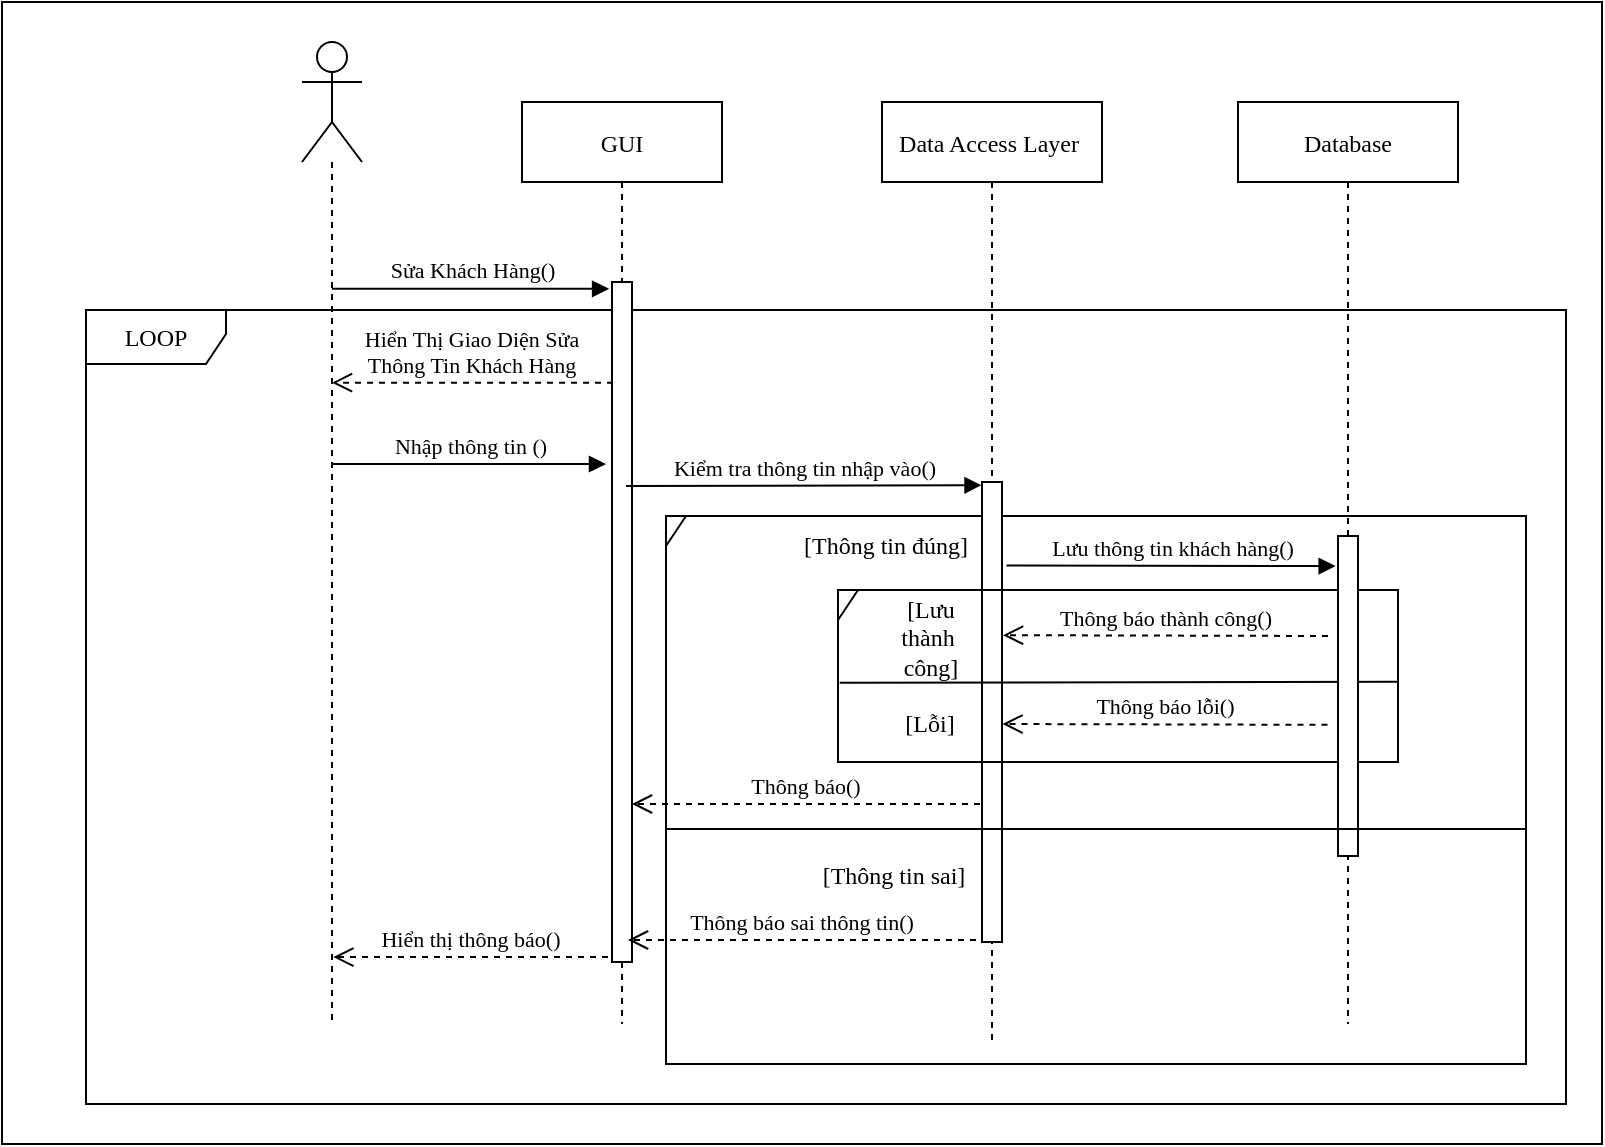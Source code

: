 <mxfile version="19.0.3" type="device"><diagram id="mBe-VG8i7p340mG9gmKE" name="Page-1"><mxGraphModel dx="2105" dy="581" grid="1" gridSize="10" guides="1" tooltips="1" connect="1" arrows="1" fold="1" page="1" pageScale="1" pageWidth="827" pageHeight="1169" math="0" shadow="0"><root><mxCell id="0"/><mxCell id="1" parent="0"/><mxCell id="7_WTgG8-rMNAtBISL9nM-1" value="" style="rounded=0;whiteSpace=wrap;html=1;fontFamily=Times New Roman;" parent="1" vertex="1"><mxGeometry x="-22" y="89" width="800" height="571" as="geometry"/></mxCell><mxCell id="7_WTgG8-rMNAtBISL9nM-35" value="LOOP" style="shape=umlFrame;whiteSpace=wrap;html=1;fontFamily=Times New Roman;width=70;height=27;" parent="1" vertex="1"><mxGeometry x="20" y="243" width="740" height="397" as="geometry"/></mxCell><mxCell id="7_WTgG8-rMNAtBISL9nM-2" value="" style="shape=umlFrame;whiteSpace=wrap;html=1;fontFamily=Times New Roman;width=10;height=15;" parent="1" vertex="1"><mxGeometry x="310" y="346" width="430" height="274" as="geometry"/></mxCell><mxCell id="7_WTgG8-rMNAtBISL9nM-3" value="GUI" style="shape=umlLifeline;perimeter=lifelinePerimeter;container=1;collapsible=0;recursiveResize=0;rounded=0;shadow=0;strokeWidth=1;fontFamily=Times New Roman;" parent="1" vertex="1"><mxGeometry x="238" y="139" width="100" height="461" as="geometry"/></mxCell><mxCell id="7_WTgG8-rMNAtBISL9nM-4" value="" style="points=[];perimeter=orthogonalPerimeter;rounded=0;shadow=0;strokeWidth=1;fontFamily=Times New Roman;" parent="7_WTgG8-rMNAtBISL9nM-3" vertex="1"><mxGeometry x="45" y="90" width="10" height="340" as="geometry"/></mxCell><mxCell id="7_WTgG8-rMNAtBISL9nM-6" value="Data Access Layer " style="shape=umlLifeline;perimeter=lifelinePerimeter;container=1;collapsible=0;recursiveResize=0;rounded=0;shadow=0;strokeWidth=1;size=40;fontFamily=Times New Roman;" parent="1" vertex="1"><mxGeometry x="418" y="139" width="110" height="471" as="geometry"/></mxCell><mxCell id="7_WTgG8-rMNAtBISL9nM-7" value="" style="points=[];perimeter=orthogonalPerimeter;rounded=0;shadow=0;strokeWidth=1;fontFamily=Times New Roman;" parent="7_WTgG8-rMNAtBISL9nM-6" vertex="1"><mxGeometry x="50" y="190" width="10" height="230" as="geometry"/></mxCell><mxCell id="7_WTgG8-rMNAtBISL9nM-8" value="Hiển Thị Giao Diện Sửa&#10;Thông Tin Khách Hàng" style="verticalAlign=bottom;endArrow=open;dashed=1;endSize=8;shadow=0;strokeWidth=1;fontFamily=Times New Roman;exitX=0.053;exitY=0.148;exitDx=0;exitDy=0;exitPerimeter=0;" parent="1" source="7_WTgG8-rMNAtBISL9nM-4" target="7_WTgG8-rMNAtBISL9nM-10" edge="1"><mxGeometry relative="1" as="geometry"><mxPoint x="164" y="261.92" as="targetPoint"/><mxPoint x="283" y="262" as="sourcePoint"/></mxGeometry></mxCell><mxCell id="7_WTgG8-rMNAtBISL9nM-10" value="" style="shape=umlLifeline;participant=umlActor;perimeter=lifelinePerimeter;whiteSpace=wrap;html=1;container=1;collapsible=0;recursiveResize=0;verticalAlign=top;spacingTop=36;outlineConnect=0;size=60;fontFamily=Times New Roman;" parent="1" vertex="1"><mxGeometry x="128" y="109" width="30" height="491" as="geometry"/></mxCell><mxCell id="7_WTgG8-rMNAtBISL9nM-11" value="Database" style="shape=umlLifeline;perimeter=lifelinePerimeter;container=1;collapsible=0;recursiveResize=0;rounded=0;shadow=0;strokeWidth=1;fontFamily=Times New Roman;" parent="1" vertex="1"><mxGeometry x="596" y="139" width="110" height="461" as="geometry"/></mxCell><mxCell id="7_WTgG8-rMNAtBISL9nM-28" value="" style="endArrow=none;html=1;rounded=0;strokeWidth=1;entryX=1.001;entryY=0.534;entryDx=0;entryDy=0;entryPerimeter=0;fontFamily=Times New Roman;exitX=0.003;exitY=0.539;exitDx=0;exitDy=0;exitPerimeter=0;" parent="7_WTgG8-rMNAtBISL9nM-11" source="7_WTgG8-rMNAtBISL9nM-26" target="7_WTgG8-rMNAtBISL9nM-26" edge="1"><mxGeometry width="50" height="50" relative="1" as="geometry"><mxPoint x="-186" y="307" as="sourcePoint"/><mxPoint x="113.32" y="327.4" as="targetPoint"/></mxGeometry></mxCell><mxCell id="7_WTgG8-rMNAtBISL9nM-26" value="" style="shape=umlFrame;whiteSpace=wrap;html=1;fontFamily=Times New Roman;width=10;height=15;" parent="7_WTgG8-rMNAtBISL9nM-11" vertex="1"><mxGeometry x="-200" y="244" width="280" height="86" as="geometry"/></mxCell><mxCell id="7_WTgG8-rMNAtBISL9nM-12" value="" style="points=[];perimeter=orthogonalPerimeter;rounded=0;shadow=0;strokeWidth=1;fontFamily=Times New Roman;" parent="7_WTgG8-rMNAtBISL9nM-11" vertex="1"><mxGeometry x="50" y="217" width="10" height="160" as="geometry"/></mxCell><mxCell id="7_WTgG8-rMNAtBISL9nM-29" value="Thông báo lỗi()" style="verticalAlign=bottom;endArrow=open;dashed=1;endSize=8;shadow=0;strokeWidth=1;entryX=0.952;entryY=0.689;entryDx=0;entryDy=0;entryPerimeter=0;fontFamily=Times New Roman;" parent="7_WTgG8-rMNAtBISL9nM-11" edge="1"><mxGeometry relative="1" as="geometry"><mxPoint x="-117.74" y="311.0" as="targetPoint"/><mxPoint x="44.74" y="311.42" as="sourcePoint"/></mxGeometry></mxCell><mxCell id="7_WTgG8-rMNAtBISL9nM-13" value="Nhập thông tin ()" style="html=1;verticalAlign=bottom;endArrow=block;rounded=0;strokeWidth=1;fontFamily=Times New Roman;" parent="1" source="7_WTgG8-rMNAtBISL9nM-10" edge="1"><mxGeometry width="80" relative="1" as="geometry"><mxPoint x="162.81" y="287" as="sourcePoint"/><mxPoint x="280" y="320" as="targetPoint"/></mxGeometry></mxCell><mxCell id="7_WTgG8-rMNAtBISL9nM-14" value="Kiểm tra thông tin nhập vào()" style="html=1;verticalAlign=bottom;endArrow=block;rounded=0;strokeWidth=1;fontFamily=Times New Roman;entryX=-0.024;entryY=0.007;entryDx=0;entryDy=0;entryPerimeter=0;" parent="1" target="7_WTgG8-rMNAtBISL9nM-7" edge="1"><mxGeometry width="80" relative="1" as="geometry"><mxPoint x="290" y="331" as="sourcePoint"/><mxPoint x="468" y="294" as="targetPoint"/></mxGeometry></mxCell><mxCell id="7_WTgG8-rMNAtBISL9nM-16" value="" style="endArrow=none;html=1;rounded=0;strokeWidth=1;exitX=0.001;exitY=0.571;exitDx=0;exitDy=0;exitPerimeter=0;entryX=1;entryY=0.571;entryDx=0;entryDy=0;entryPerimeter=0;fontFamily=Times New Roman;" parent="1" source="7_WTgG8-rMNAtBISL9nM-2" target="7_WTgG8-rMNAtBISL9nM-2" edge="1"><mxGeometry width="50" height="50" relative="1" as="geometry"><mxPoint x="338" y="459" as="sourcePoint"/><mxPoint x="388" y="409" as="targetPoint"/></mxGeometry></mxCell><mxCell id="7_WTgG8-rMNAtBISL9nM-18" value="Thông báo()" style="verticalAlign=bottom;endArrow=open;dashed=1;endSize=8;shadow=0;strokeWidth=1;fontFamily=Times New Roman;" parent="1" edge="1"><mxGeometry relative="1" as="geometry"><mxPoint x="293.0" y="490" as="targetPoint"/><mxPoint x="467" y="490" as="sourcePoint"/></mxGeometry></mxCell><mxCell id="7_WTgG8-rMNAtBISL9nM-19" value="[Thông tin đúng]" style="text;html=1;strokeColor=none;fillColor=none;align=center;verticalAlign=middle;whiteSpace=wrap;rounded=0;fontFamily=Times New Roman;" parent="1" vertex="1"><mxGeometry x="370" y="346" width="100" height="30" as="geometry"/></mxCell><mxCell id="7_WTgG8-rMNAtBISL9nM-21" value="Thông báo thành công()" style="verticalAlign=bottom;endArrow=open;dashed=1;endSize=8;shadow=0;strokeWidth=1;entryX=0.952;entryY=0.689;entryDx=0;entryDy=0;entryPerimeter=0;fontFamily=Times New Roman;" parent="1" edge="1"><mxGeometry relative="1" as="geometry"><mxPoint x="478.52" y="405.58" as="targetPoint"/><mxPoint x="641" y="406" as="sourcePoint"/></mxGeometry></mxCell><mxCell id="7_WTgG8-rMNAtBISL9nM-24" value="Sửa Khách Hàng()" style="html=1;verticalAlign=bottom;endArrow=block;rounded=0;strokeWidth=1;entryX=-0.145;entryY=0.01;entryDx=0;entryDy=0;entryPerimeter=0;fontFamily=Times New Roman;" parent="1" source="7_WTgG8-rMNAtBISL9nM-10" target="7_WTgG8-rMNAtBISL9nM-4" edge="1"><mxGeometry width="80" relative="1" as="geometry"><mxPoint x="152.81" y="298.16" as="sourcePoint"/><mxPoint x="292.76" y="298.16" as="targetPoint"/></mxGeometry></mxCell><mxCell id="7_WTgG8-rMNAtBISL9nM-25" value="Lưu thông tin khách hàng()" style="html=1;verticalAlign=bottom;endArrow=block;rounded=0;strokeWidth=1;fontFamily=Times New Roman;exitX=1.326;exitY=0.315;exitDx=0;exitDy=0;exitPerimeter=0;entryX=-0.017;entryY=0.105;entryDx=0;entryDy=0;entryPerimeter=0;" parent="1" edge="1"><mxGeometry width="80" relative="1" as="geometry"><mxPoint x="480.26" y="370.7" as="sourcePoint"/><mxPoint x="644.83" y="371.05" as="targetPoint"/></mxGeometry></mxCell><mxCell id="7_WTgG8-rMNAtBISL9nM-31" value="[Lưu&lt;br&gt;thành&amp;nbsp;&lt;br&gt;công]" style="text;html=1;strokeColor=none;fillColor=none;align=center;verticalAlign=middle;whiteSpace=wrap;rounded=0;fontFamily=Times New Roman;" parent="1" vertex="1"><mxGeometry x="380" y="392" width="125" height="30" as="geometry"/></mxCell><mxCell id="7_WTgG8-rMNAtBISL9nM-20" value="[Lỗi]" style="text;html=1;strokeColor=none;fillColor=none;align=center;verticalAlign=middle;whiteSpace=wrap;rounded=0;fontFamily=Times New Roman;" parent="1" vertex="1"><mxGeometry x="410" y="435" width="64" height="30" as="geometry"/></mxCell><mxCell id="7_WTgG8-rMNAtBISL9nM-32" value="[Thông tin sai]" style="text;html=1;strokeColor=none;fillColor=none;align=center;verticalAlign=middle;whiteSpace=wrap;rounded=0;fontFamily=Times New Roman;" parent="1" vertex="1"><mxGeometry x="374" y="511" width="100" height="30" as="geometry"/></mxCell><mxCell id="7_WTgG8-rMNAtBISL9nM-33" value="Thông báo sai thông tin()" style="verticalAlign=bottom;endArrow=open;dashed=1;endSize=8;shadow=0;strokeWidth=1;fontFamily=Times New Roman;" parent="1" edge="1"><mxGeometry relative="1" as="geometry"><mxPoint x="291.0" y="558.0" as="targetPoint"/><mxPoint x="465" y="558.0" as="sourcePoint"/></mxGeometry></mxCell><mxCell id="7_WTgG8-rMNAtBISL9nM-34" value="Hiển thị thông báo()" style="verticalAlign=bottom;endArrow=open;dashed=1;endSize=8;exitX=-0.3;exitY=0.781;shadow=0;strokeWidth=1;exitDx=0;exitDy=0;exitPerimeter=0;fontFamily=Times New Roman;" parent="1" edge="1"><mxGeometry relative="1" as="geometry"><mxPoint x="143.667" y="566.54" as="targetPoint"/><mxPoint x="281.0" y="566.54" as="sourcePoint"/></mxGeometry></mxCell></root></mxGraphModel></diagram></mxfile>